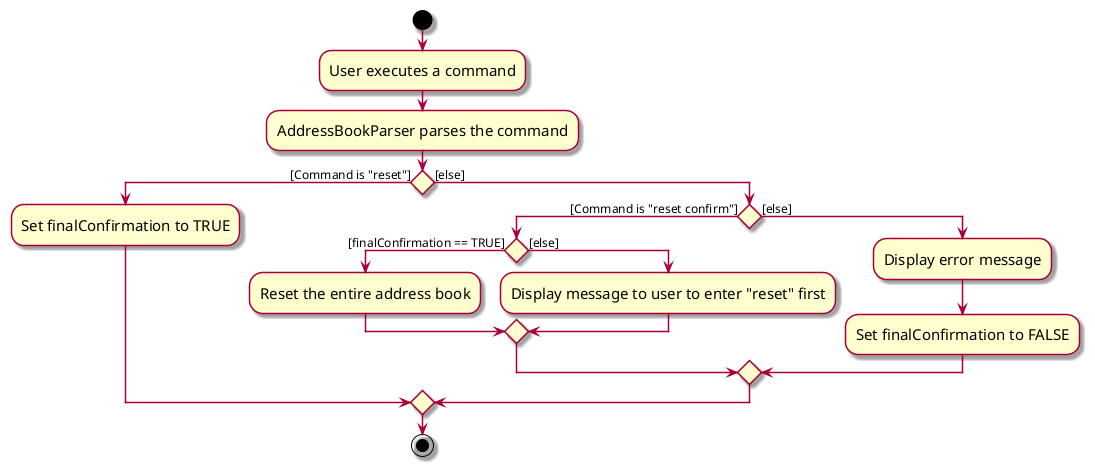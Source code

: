@startuml
skin rose
skinparam ActivityFontSize 15
skinparam ArrowFontSize 12
start
:User executes a command;
:AddressBookParser parses the command;

if () then ([Command is "reset"])

  :Set finalConfirmation to TRUE;

else ([else])
  if() then ([Command is "reset confirm"])
    if() then ([finalConfirmation == TRUE])
    :Reset the entire address book;
    else([else])
    :Display message to user to enter "reset" first;
    endif
  else ([else])
    :Display error message;
    :Set finalConfirmation to FALSE;
  endif
endif
stop
@enduml
